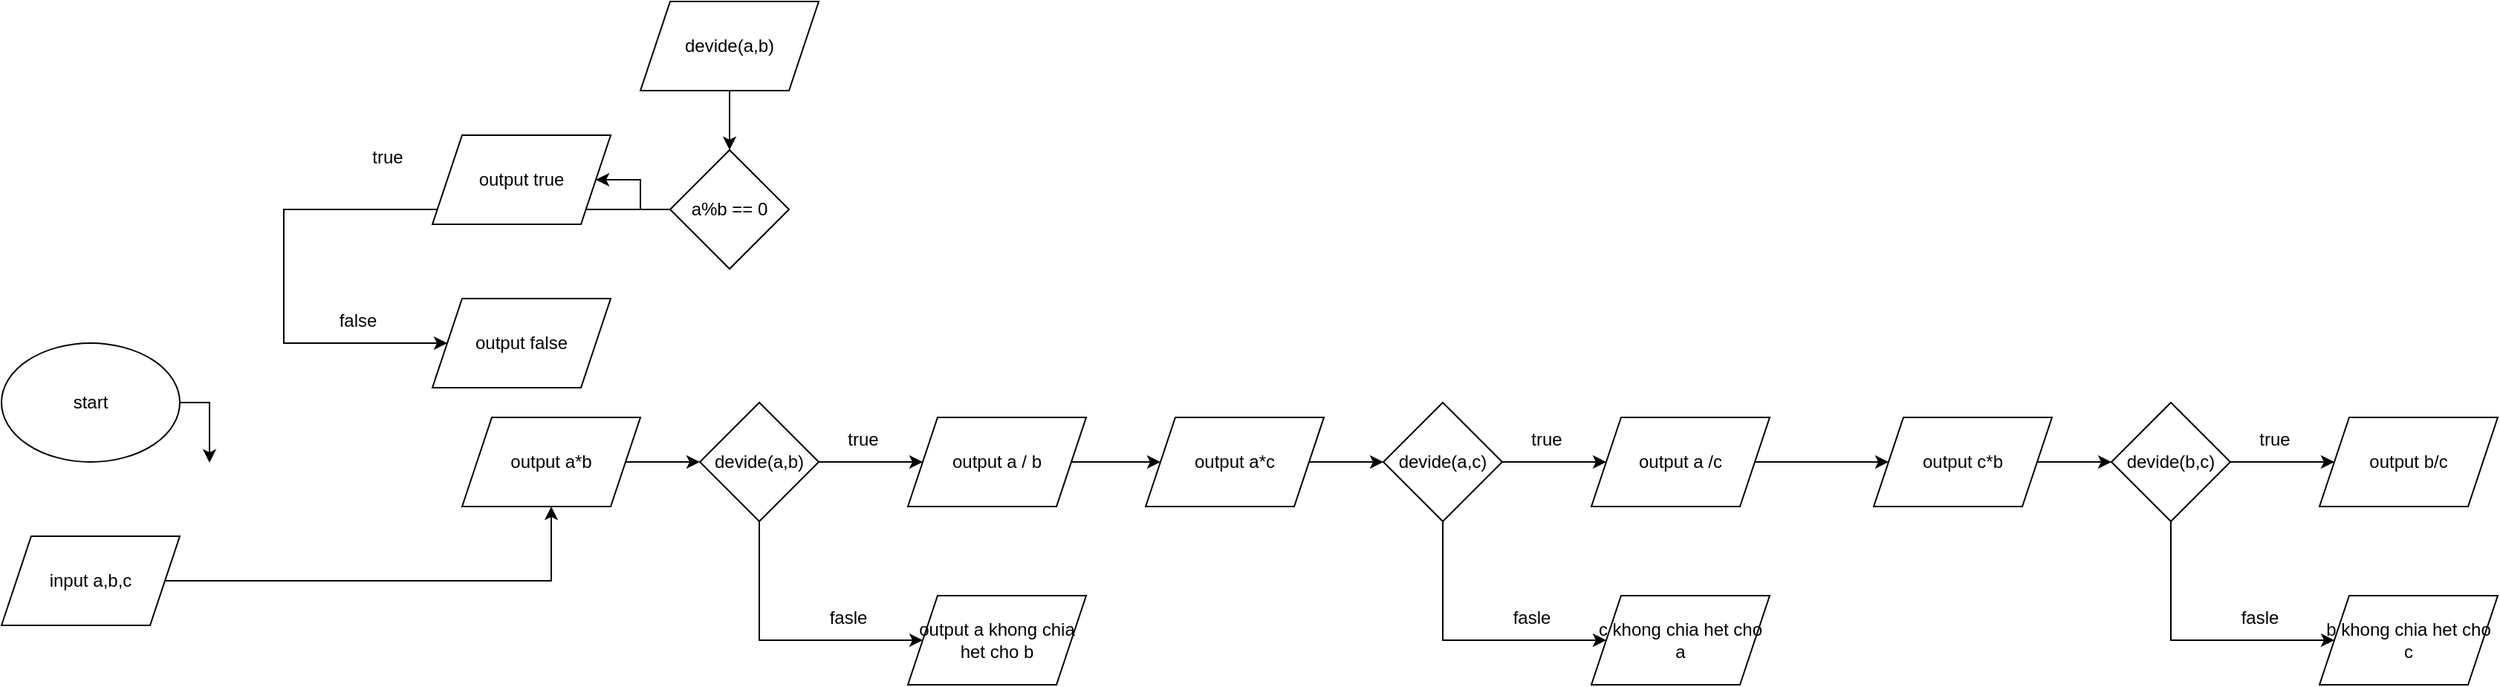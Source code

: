 <mxfile version="22.1.4" type="device">
  <diagram name="Page-1" id="qB7rgnWT7f_RbwgGEuMo">
    <mxGraphModel dx="1050" dy="1634" grid="1" gridSize="10" guides="1" tooltips="1" connect="1" arrows="1" fold="1" page="1" pageScale="1" pageWidth="850" pageHeight="1100" math="0" shadow="0">
      <root>
        <mxCell id="0" />
        <mxCell id="1" parent="0" />
        <mxCell id="tVHJ0tNOioz3t7MRQATq-15" value="" style="edgeStyle=orthogonalEdgeStyle;rounded=0;orthogonalLoop=1;jettySize=auto;html=1;" parent="1" source="tVHJ0tNOioz3t7MRQATq-1" edge="1">
          <mxGeometry relative="1" as="geometry">
            <mxPoint x="190" y="220" as="targetPoint" />
          </mxGeometry>
        </mxCell>
        <mxCell id="tVHJ0tNOioz3t7MRQATq-1" value="start" style="ellipse;whiteSpace=wrap;html=1;" parent="1" vertex="1">
          <mxGeometry x="50" y="140" width="120" height="80" as="geometry" />
        </mxCell>
        <mxCell id="tVHJ0tNOioz3t7MRQATq-7" style="edgeStyle=orthogonalEdgeStyle;rounded=0;orthogonalLoop=1;jettySize=auto;html=1;" parent="1" source="tVHJ0tNOioz3t7MRQATq-2" target="tVHJ0tNOioz3t7MRQATq-6" edge="1">
          <mxGeometry relative="1" as="geometry" />
        </mxCell>
        <mxCell id="tVHJ0tNOioz3t7MRQATq-2" value="devide(a,b)" style="shape=parallelogram;perimeter=parallelogramPerimeter;whiteSpace=wrap;html=1;fixedSize=1;" parent="1" vertex="1">
          <mxGeometry x="480" y="-90" width="120" height="60" as="geometry" />
        </mxCell>
        <mxCell id="tVHJ0tNOioz3t7MRQATq-9" value="" style="edgeStyle=orthogonalEdgeStyle;rounded=0;orthogonalLoop=1;jettySize=auto;html=1;" parent="1" source="tVHJ0tNOioz3t7MRQATq-6" target="tVHJ0tNOioz3t7MRQATq-8" edge="1">
          <mxGeometry relative="1" as="geometry" />
        </mxCell>
        <mxCell id="tVHJ0tNOioz3t7MRQATq-11" value="" style="edgeStyle=orthogonalEdgeStyle;rounded=0;orthogonalLoop=1;jettySize=auto;html=1;" parent="1" source="tVHJ0tNOioz3t7MRQATq-6" target="tVHJ0tNOioz3t7MRQATq-10" edge="1">
          <mxGeometry relative="1" as="geometry">
            <Array as="points">
              <mxPoint x="240" y="140" />
            </Array>
          </mxGeometry>
        </mxCell>
        <mxCell id="tVHJ0tNOioz3t7MRQATq-6" value="a%b == 0" style="rhombus;whiteSpace=wrap;html=1;" parent="1" vertex="1">
          <mxGeometry x="500" y="10" width="80" height="80" as="geometry" />
        </mxCell>
        <mxCell id="tVHJ0tNOioz3t7MRQATq-8" value="output true" style="shape=parallelogram;perimeter=parallelogramPerimeter;whiteSpace=wrap;html=1;fixedSize=1;" parent="1" vertex="1">
          <mxGeometry x="340" width="120" height="60" as="geometry" />
        </mxCell>
        <mxCell id="tVHJ0tNOioz3t7MRQATq-10" value="output false" style="shape=parallelogram;perimeter=parallelogramPerimeter;whiteSpace=wrap;html=1;fixedSize=1;" parent="1" vertex="1">
          <mxGeometry x="340" y="110" width="120" height="60" as="geometry" />
        </mxCell>
        <mxCell id="tVHJ0tNOioz3t7MRQATq-12" value="true" style="text;html=1;strokeColor=none;fillColor=none;align=center;verticalAlign=middle;whiteSpace=wrap;rounded=0;" parent="1" vertex="1">
          <mxGeometry x="280" width="60" height="30" as="geometry" />
        </mxCell>
        <mxCell id="tVHJ0tNOioz3t7MRQATq-13" value="false" style="text;html=1;strokeColor=none;fillColor=none;align=center;verticalAlign=middle;whiteSpace=wrap;rounded=0;" parent="1" vertex="1">
          <mxGeometry x="260" y="110" width="60" height="30" as="geometry" />
        </mxCell>
        <mxCell id="tVHJ0tNOioz3t7MRQATq-19" value="" style="edgeStyle=orthogonalEdgeStyle;rounded=0;orthogonalLoop=1;jettySize=auto;html=1;" parent="1" source="tVHJ0tNOioz3t7MRQATq-16" target="tVHJ0tNOioz3t7MRQATq-18" edge="1">
          <mxGeometry relative="1" as="geometry" />
        </mxCell>
        <mxCell id="tVHJ0tNOioz3t7MRQATq-16" value="input a,b,c" style="shape=parallelogram;perimeter=parallelogramPerimeter;whiteSpace=wrap;html=1;fixedSize=1;" parent="1" vertex="1">
          <mxGeometry x="50" y="270" width="120" height="60" as="geometry" />
        </mxCell>
        <mxCell id="tVHJ0tNOioz3t7MRQATq-22" value="" style="edgeStyle=orthogonalEdgeStyle;rounded=0;orthogonalLoop=1;jettySize=auto;html=1;" parent="1" source="tVHJ0tNOioz3t7MRQATq-17" target="tVHJ0tNOioz3t7MRQATq-21" edge="1">
          <mxGeometry relative="1" as="geometry" />
        </mxCell>
        <mxCell id="tVHJ0tNOioz3t7MRQATq-24" value="" style="edgeStyle=orthogonalEdgeStyle;rounded=0;orthogonalLoop=1;jettySize=auto;html=1;" parent="1" source="tVHJ0tNOioz3t7MRQATq-17" target="tVHJ0tNOioz3t7MRQATq-23" edge="1">
          <mxGeometry relative="1" as="geometry">
            <Array as="points">
              <mxPoint x="560" y="340" />
            </Array>
          </mxGeometry>
        </mxCell>
        <mxCell id="tVHJ0tNOioz3t7MRQATq-17" value="devide(a,b)" style="rhombus;whiteSpace=wrap;html=1;" parent="1" vertex="1">
          <mxGeometry x="520" y="180" width="80" height="80" as="geometry" />
        </mxCell>
        <mxCell id="tVHJ0tNOioz3t7MRQATq-20" value="" style="edgeStyle=orthogonalEdgeStyle;rounded=0;orthogonalLoop=1;jettySize=auto;html=1;" parent="1" source="tVHJ0tNOioz3t7MRQATq-18" target="tVHJ0tNOioz3t7MRQATq-17" edge="1">
          <mxGeometry relative="1" as="geometry" />
        </mxCell>
        <mxCell id="tVHJ0tNOioz3t7MRQATq-18" value="output a*b" style="shape=parallelogram;perimeter=parallelogramPerimeter;whiteSpace=wrap;html=1;fixedSize=1;" parent="1" vertex="1">
          <mxGeometry x="360" y="190" width="120" height="60" as="geometry" />
        </mxCell>
        <mxCell id="tVHJ0tNOioz3t7MRQATq-45" value="" style="edgeStyle=orthogonalEdgeStyle;rounded=0;orthogonalLoop=1;jettySize=auto;html=1;" parent="1" source="tVHJ0tNOioz3t7MRQATq-21" target="tVHJ0tNOioz3t7MRQATq-31" edge="1">
          <mxGeometry relative="1" as="geometry" />
        </mxCell>
        <mxCell id="tVHJ0tNOioz3t7MRQATq-21" value="output a / b" style="shape=parallelogram;perimeter=parallelogramPerimeter;whiteSpace=wrap;html=1;fixedSize=1;" parent="1" vertex="1">
          <mxGeometry x="660" y="190" width="120" height="60" as="geometry" />
        </mxCell>
        <mxCell id="tVHJ0tNOioz3t7MRQATq-23" value="output a khong chia het cho b" style="shape=parallelogram;perimeter=parallelogramPerimeter;whiteSpace=wrap;html=1;fixedSize=1;" parent="1" vertex="1">
          <mxGeometry x="660" y="310" width="120" height="60" as="geometry" />
        </mxCell>
        <mxCell id="tVHJ0tNOioz3t7MRQATq-25" value="true" style="text;html=1;strokeColor=none;fillColor=none;align=center;verticalAlign=middle;whiteSpace=wrap;rounded=0;" parent="1" vertex="1">
          <mxGeometry x="600" y="190" width="60" height="30" as="geometry" />
        </mxCell>
        <mxCell id="tVHJ0tNOioz3t7MRQATq-26" value="fasle" style="text;html=1;strokeColor=none;fillColor=none;align=center;verticalAlign=middle;whiteSpace=wrap;rounded=0;" parent="1" vertex="1">
          <mxGeometry x="590" y="310" width="60" height="30" as="geometry" />
        </mxCell>
        <mxCell id="tVHJ0tNOioz3t7MRQATq-27" value="" style="edgeStyle=orthogonalEdgeStyle;rounded=0;orthogonalLoop=1;jettySize=auto;html=1;" parent="1" source="tVHJ0tNOioz3t7MRQATq-29" target="tVHJ0tNOioz3t7MRQATq-32" edge="1">
          <mxGeometry relative="1" as="geometry" />
        </mxCell>
        <mxCell id="tVHJ0tNOioz3t7MRQATq-28" value="" style="edgeStyle=orthogonalEdgeStyle;rounded=0;orthogonalLoop=1;jettySize=auto;html=1;" parent="1" source="tVHJ0tNOioz3t7MRQATq-29" target="tVHJ0tNOioz3t7MRQATq-33" edge="1">
          <mxGeometry relative="1" as="geometry">
            <Array as="points">
              <mxPoint x="1020" y="340" />
            </Array>
          </mxGeometry>
        </mxCell>
        <mxCell id="tVHJ0tNOioz3t7MRQATq-29" value="devide(a,c)" style="rhombus;whiteSpace=wrap;html=1;" parent="1" vertex="1">
          <mxGeometry x="980" y="180" width="80" height="80" as="geometry" />
        </mxCell>
        <mxCell id="tVHJ0tNOioz3t7MRQATq-30" value="" style="edgeStyle=orthogonalEdgeStyle;rounded=0;orthogonalLoop=1;jettySize=auto;html=1;" parent="1" source="tVHJ0tNOioz3t7MRQATq-31" target="tVHJ0tNOioz3t7MRQATq-29" edge="1">
          <mxGeometry relative="1" as="geometry" />
        </mxCell>
        <mxCell id="tVHJ0tNOioz3t7MRQATq-31" value="output a*c" style="shape=parallelogram;perimeter=parallelogramPerimeter;whiteSpace=wrap;html=1;fixedSize=1;" parent="1" vertex="1">
          <mxGeometry x="820" y="190" width="120" height="60" as="geometry" />
        </mxCell>
        <mxCell id="tVHJ0tNOioz3t7MRQATq-46" value="" style="edgeStyle=orthogonalEdgeStyle;rounded=0;orthogonalLoop=1;jettySize=auto;html=1;" parent="1" source="tVHJ0tNOioz3t7MRQATq-32" target="tVHJ0tNOioz3t7MRQATq-40" edge="1">
          <mxGeometry relative="1" as="geometry" />
        </mxCell>
        <mxCell id="tVHJ0tNOioz3t7MRQATq-32" value="output a /c" style="shape=parallelogram;perimeter=parallelogramPerimeter;whiteSpace=wrap;html=1;fixedSize=1;" parent="1" vertex="1">
          <mxGeometry x="1120" y="190" width="120" height="60" as="geometry" />
        </mxCell>
        <mxCell id="tVHJ0tNOioz3t7MRQATq-33" value="c khong chia het cho a" style="shape=parallelogram;perimeter=parallelogramPerimeter;whiteSpace=wrap;html=1;fixedSize=1;" parent="1" vertex="1">
          <mxGeometry x="1120" y="310" width="120" height="60" as="geometry" />
        </mxCell>
        <mxCell id="tVHJ0tNOioz3t7MRQATq-34" value="true" style="text;html=1;strokeColor=none;fillColor=none;align=center;verticalAlign=middle;whiteSpace=wrap;rounded=0;" parent="1" vertex="1">
          <mxGeometry x="1060" y="190" width="60" height="30" as="geometry" />
        </mxCell>
        <mxCell id="tVHJ0tNOioz3t7MRQATq-35" value="fasle" style="text;html=1;strokeColor=none;fillColor=none;align=center;verticalAlign=middle;whiteSpace=wrap;rounded=0;" parent="1" vertex="1">
          <mxGeometry x="1050" y="310" width="60" height="30" as="geometry" />
        </mxCell>
        <mxCell id="tVHJ0tNOioz3t7MRQATq-36" value="" style="edgeStyle=orthogonalEdgeStyle;rounded=0;orthogonalLoop=1;jettySize=auto;html=1;" parent="1" source="tVHJ0tNOioz3t7MRQATq-38" target="tVHJ0tNOioz3t7MRQATq-41" edge="1">
          <mxGeometry relative="1" as="geometry" />
        </mxCell>
        <mxCell id="tVHJ0tNOioz3t7MRQATq-37" value="" style="edgeStyle=orthogonalEdgeStyle;rounded=0;orthogonalLoop=1;jettySize=auto;html=1;" parent="1" source="tVHJ0tNOioz3t7MRQATq-38" target="tVHJ0tNOioz3t7MRQATq-42" edge="1">
          <mxGeometry relative="1" as="geometry">
            <Array as="points">
              <mxPoint x="1510" y="340" />
            </Array>
          </mxGeometry>
        </mxCell>
        <mxCell id="tVHJ0tNOioz3t7MRQATq-38" value="devide(b,c)" style="rhombus;whiteSpace=wrap;html=1;" parent="1" vertex="1">
          <mxGeometry x="1470" y="180" width="80" height="80" as="geometry" />
        </mxCell>
        <mxCell id="tVHJ0tNOioz3t7MRQATq-39" value="" style="edgeStyle=orthogonalEdgeStyle;rounded=0;orthogonalLoop=1;jettySize=auto;html=1;" parent="1" source="tVHJ0tNOioz3t7MRQATq-40" target="tVHJ0tNOioz3t7MRQATq-38" edge="1">
          <mxGeometry relative="1" as="geometry" />
        </mxCell>
        <mxCell id="tVHJ0tNOioz3t7MRQATq-40" value="output c*b" style="shape=parallelogram;perimeter=parallelogramPerimeter;whiteSpace=wrap;html=1;fixedSize=1;" parent="1" vertex="1">
          <mxGeometry x="1310" y="190" width="120" height="60" as="geometry" />
        </mxCell>
        <mxCell id="tVHJ0tNOioz3t7MRQATq-41" value="output b/c" style="shape=parallelogram;perimeter=parallelogramPerimeter;whiteSpace=wrap;html=1;fixedSize=1;" parent="1" vertex="1">
          <mxGeometry x="1610" y="190" width="120" height="60" as="geometry" />
        </mxCell>
        <mxCell id="tVHJ0tNOioz3t7MRQATq-42" value="b khong chia het cho c" style="shape=parallelogram;perimeter=parallelogramPerimeter;whiteSpace=wrap;html=1;fixedSize=1;" parent="1" vertex="1">
          <mxGeometry x="1610" y="310" width="120" height="60" as="geometry" />
        </mxCell>
        <mxCell id="tVHJ0tNOioz3t7MRQATq-43" value="true" style="text;html=1;strokeColor=none;fillColor=none;align=center;verticalAlign=middle;whiteSpace=wrap;rounded=0;" parent="1" vertex="1">
          <mxGeometry x="1550" y="190" width="60" height="30" as="geometry" />
        </mxCell>
        <mxCell id="tVHJ0tNOioz3t7MRQATq-44" value="fasle" style="text;html=1;strokeColor=none;fillColor=none;align=center;verticalAlign=middle;whiteSpace=wrap;rounded=0;" parent="1" vertex="1">
          <mxGeometry x="1540" y="310" width="60" height="30" as="geometry" />
        </mxCell>
      </root>
    </mxGraphModel>
  </diagram>
</mxfile>
